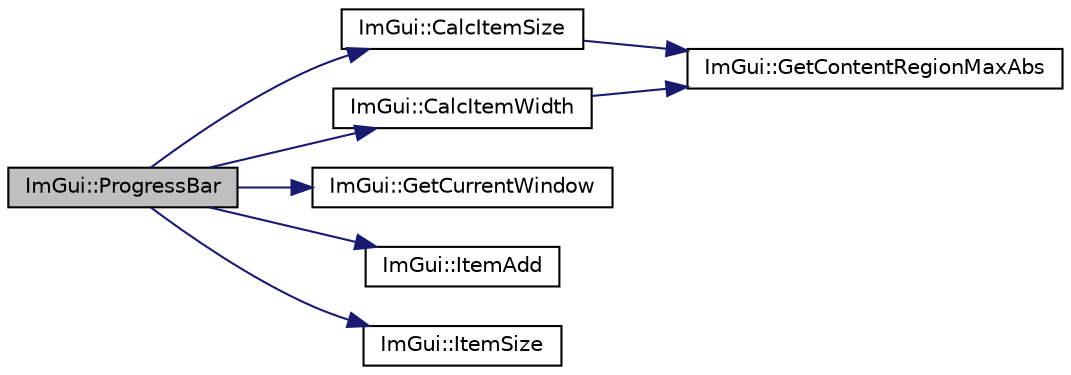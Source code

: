 digraph "ImGui::ProgressBar"
{
 // LATEX_PDF_SIZE
  edge [fontname="Helvetica",fontsize="10",labelfontname="Helvetica",labelfontsize="10"];
  node [fontname="Helvetica",fontsize="10",shape=record];
  rankdir="LR";
  Node1 [label="ImGui::ProgressBar",height=0.2,width=0.4,color="black", fillcolor="grey75", style="filled", fontcolor="black",tooltip=" "];
  Node1 -> Node2 [color="midnightblue",fontsize="10",style="solid"];
  Node2 [label="ImGui::CalcItemSize",height=0.2,width=0.4,color="black", fillcolor="white", style="filled",URL="$namespace_im_gui.html#acaef0497f7982dd98bf215e50129cd9b",tooltip=" "];
  Node2 -> Node3 [color="midnightblue",fontsize="10",style="solid"];
  Node3 [label="ImGui::GetContentRegionMaxAbs",height=0.2,width=0.4,color="black", fillcolor="white", style="filled",URL="$namespace_im_gui.html#adc4d9b0d735ffae1f1598c4df038024c",tooltip=" "];
  Node1 -> Node4 [color="midnightblue",fontsize="10",style="solid"];
  Node4 [label="ImGui::CalcItemWidth",height=0.2,width=0.4,color="black", fillcolor="white", style="filled",URL="$namespace_im_gui.html#ab3b3ba92ebd8bca4a552dd93321a1994",tooltip=" "];
  Node4 -> Node3 [color="midnightblue",fontsize="10",style="solid"];
  Node1 -> Node5 [color="midnightblue",fontsize="10",style="solid"];
  Node5 [label="ImGui::GetCurrentWindow",height=0.2,width=0.4,color="black", fillcolor="white", style="filled",URL="$namespace_im_gui.html#a7ceba68eca2b09fb6bf1ad88037e6203",tooltip=" "];
  Node1 -> Node6 [color="midnightblue",fontsize="10",style="solid"];
  Node6 [label="ImGui::ItemAdd",height=0.2,width=0.4,color="black", fillcolor="white", style="filled",URL="$namespace_im_gui.html#a03440eafb6ce299fcb92b2d2cda147a5",tooltip=" "];
  Node1 -> Node7 [color="midnightblue",fontsize="10",style="solid"];
  Node7 [label="ImGui::ItemSize",height=0.2,width=0.4,color="black", fillcolor="white", style="filled",URL="$namespace_im_gui.html#aeeb1ec6ae6548173dbf813e7df538c48",tooltip=" "];
}
